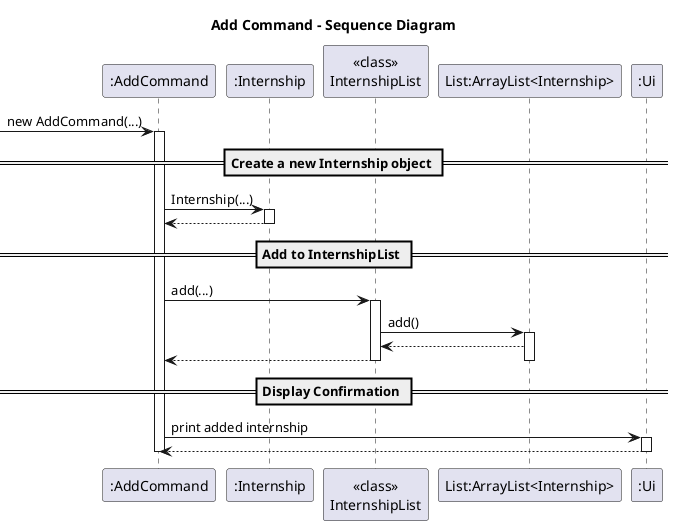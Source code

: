 @startuml
title Add Command - Sequence Diagram

participant ":AddCommand" as AC
participant ":Internship" as IN
participant "<<class>>\nInternshipList" as IL
participant "List:ArrayList<Internship>" as LI
participant ":Ui" as Ui

-> AC: new AddCommand(...)
activate AC
== Create a new Internship object ==
AC -> IN: Internship(...)
activate IN
IN --> AC
deactivate IN

== Add to InternshipList ==
AC -> IL: add(...)
activate IL
IL -> LI: add()
activate LI
LI --> IL
IL --> AC
deactivate LI
deactivate IL

== Display Confirmation ==
AC -> Ui: print added internship
activate Ui
Ui --> AC
deactivate Ui

deactivate AC

@enduml